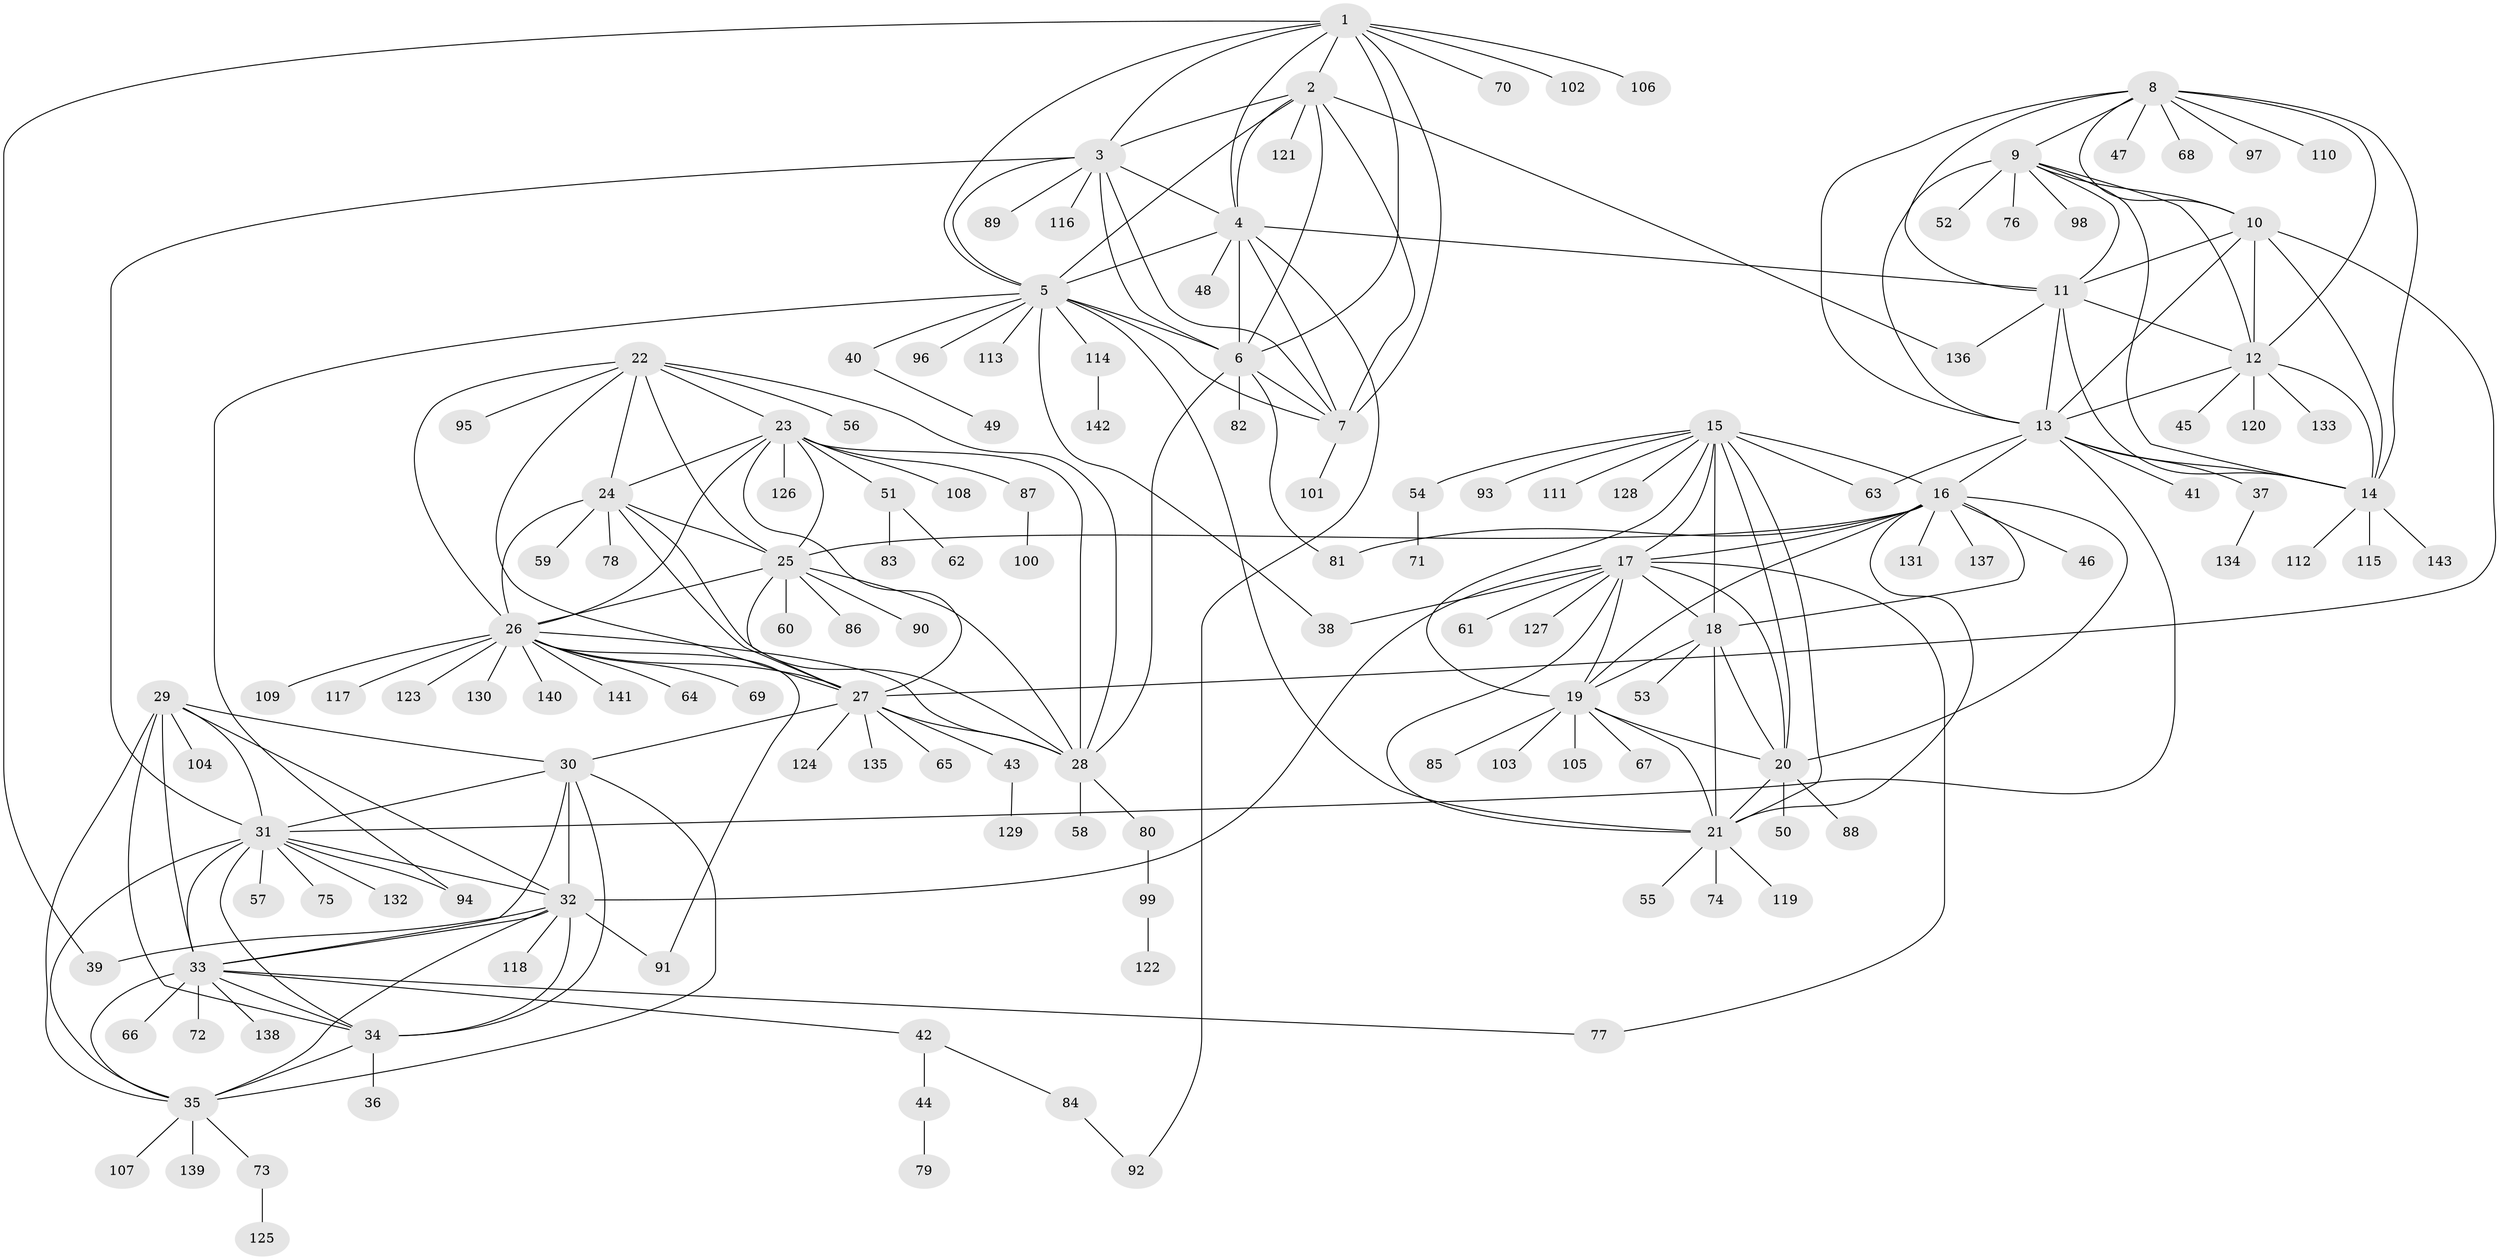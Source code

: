 // coarse degree distribution, {14: 0.013888888888888888, 1: 0.6666666666666666, 3: 0.027777777777777776, 9: 0.027777777777777776, 13: 0.013888888888888888, 2: 0.09722222222222222, 10: 0.013888888888888888, 5: 0.027777777777777776, 8: 0.013888888888888888, 4: 0.027777777777777776, 7: 0.027777777777777776, 6: 0.027777777777777776, 17: 0.013888888888888888}
// Generated by graph-tools (version 1.1) at 2025/37/03/04/25 23:37:38]
// undirected, 143 vertices, 232 edges
graph export_dot {
  node [color=gray90,style=filled];
  1;
  2;
  3;
  4;
  5;
  6;
  7;
  8;
  9;
  10;
  11;
  12;
  13;
  14;
  15;
  16;
  17;
  18;
  19;
  20;
  21;
  22;
  23;
  24;
  25;
  26;
  27;
  28;
  29;
  30;
  31;
  32;
  33;
  34;
  35;
  36;
  37;
  38;
  39;
  40;
  41;
  42;
  43;
  44;
  45;
  46;
  47;
  48;
  49;
  50;
  51;
  52;
  53;
  54;
  55;
  56;
  57;
  58;
  59;
  60;
  61;
  62;
  63;
  64;
  65;
  66;
  67;
  68;
  69;
  70;
  71;
  72;
  73;
  74;
  75;
  76;
  77;
  78;
  79;
  80;
  81;
  82;
  83;
  84;
  85;
  86;
  87;
  88;
  89;
  90;
  91;
  92;
  93;
  94;
  95;
  96;
  97;
  98;
  99;
  100;
  101;
  102;
  103;
  104;
  105;
  106;
  107;
  108;
  109;
  110;
  111;
  112;
  113;
  114;
  115;
  116;
  117;
  118;
  119;
  120;
  121;
  122;
  123;
  124;
  125;
  126;
  127;
  128;
  129;
  130;
  131;
  132;
  133;
  134;
  135;
  136;
  137;
  138;
  139;
  140;
  141;
  142;
  143;
  1 -- 2;
  1 -- 3;
  1 -- 4;
  1 -- 5;
  1 -- 6;
  1 -- 7;
  1 -- 39;
  1 -- 70;
  1 -- 102;
  1 -- 106;
  2 -- 3;
  2 -- 4;
  2 -- 5;
  2 -- 6;
  2 -- 7;
  2 -- 121;
  2 -- 136;
  3 -- 4;
  3 -- 5;
  3 -- 6;
  3 -- 7;
  3 -- 31;
  3 -- 89;
  3 -- 116;
  4 -- 5;
  4 -- 6;
  4 -- 7;
  4 -- 11;
  4 -- 48;
  4 -- 92;
  5 -- 6;
  5 -- 7;
  5 -- 21;
  5 -- 38;
  5 -- 40;
  5 -- 94;
  5 -- 96;
  5 -- 113;
  5 -- 114;
  6 -- 7;
  6 -- 28;
  6 -- 81;
  6 -- 82;
  7 -- 101;
  8 -- 9;
  8 -- 10;
  8 -- 11;
  8 -- 12;
  8 -- 13;
  8 -- 14;
  8 -- 47;
  8 -- 68;
  8 -- 97;
  8 -- 110;
  9 -- 10;
  9 -- 11;
  9 -- 12;
  9 -- 13;
  9 -- 14;
  9 -- 52;
  9 -- 76;
  9 -- 98;
  10 -- 11;
  10 -- 12;
  10 -- 13;
  10 -- 14;
  10 -- 27;
  11 -- 12;
  11 -- 13;
  11 -- 14;
  11 -- 136;
  12 -- 13;
  12 -- 14;
  12 -- 45;
  12 -- 120;
  12 -- 133;
  13 -- 14;
  13 -- 16;
  13 -- 31;
  13 -- 37;
  13 -- 41;
  13 -- 63;
  14 -- 112;
  14 -- 115;
  14 -- 143;
  15 -- 16;
  15 -- 17;
  15 -- 18;
  15 -- 19;
  15 -- 20;
  15 -- 21;
  15 -- 54;
  15 -- 63;
  15 -- 93;
  15 -- 111;
  15 -- 128;
  16 -- 17;
  16 -- 18;
  16 -- 19;
  16 -- 20;
  16 -- 21;
  16 -- 25;
  16 -- 46;
  16 -- 81;
  16 -- 131;
  16 -- 137;
  17 -- 18;
  17 -- 19;
  17 -- 20;
  17 -- 21;
  17 -- 32;
  17 -- 38;
  17 -- 61;
  17 -- 77;
  17 -- 127;
  18 -- 19;
  18 -- 20;
  18 -- 21;
  18 -- 53;
  19 -- 20;
  19 -- 21;
  19 -- 67;
  19 -- 85;
  19 -- 103;
  19 -- 105;
  20 -- 21;
  20 -- 50;
  20 -- 88;
  21 -- 55;
  21 -- 74;
  21 -- 119;
  22 -- 23;
  22 -- 24;
  22 -- 25;
  22 -- 26;
  22 -- 27;
  22 -- 28;
  22 -- 56;
  22 -- 95;
  23 -- 24;
  23 -- 25;
  23 -- 26;
  23 -- 27;
  23 -- 28;
  23 -- 51;
  23 -- 87;
  23 -- 108;
  23 -- 126;
  24 -- 25;
  24 -- 26;
  24 -- 27;
  24 -- 28;
  24 -- 59;
  24 -- 78;
  25 -- 26;
  25 -- 27;
  25 -- 28;
  25 -- 60;
  25 -- 86;
  25 -- 90;
  26 -- 27;
  26 -- 28;
  26 -- 64;
  26 -- 69;
  26 -- 91;
  26 -- 109;
  26 -- 117;
  26 -- 123;
  26 -- 130;
  26 -- 140;
  26 -- 141;
  27 -- 28;
  27 -- 30;
  27 -- 43;
  27 -- 65;
  27 -- 124;
  27 -- 135;
  28 -- 58;
  28 -- 80;
  29 -- 30;
  29 -- 31;
  29 -- 32;
  29 -- 33;
  29 -- 34;
  29 -- 35;
  29 -- 104;
  30 -- 31;
  30 -- 32;
  30 -- 33;
  30 -- 34;
  30 -- 35;
  31 -- 32;
  31 -- 33;
  31 -- 34;
  31 -- 35;
  31 -- 57;
  31 -- 75;
  31 -- 94;
  31 -- 132;
  32 -- 33;
  32 -- 34;
  32 -- 35;
  32 -- 39;
  32 -- 91;
  32 -- 118;
  33 -- 34;
  33 -- 35;
  33 -- 42;
  33 -- 66;
  33 -- 72;
  33 -- 77;
  33 -- 138;
  34 -- 35;
  34 -- 36;
  35 -- 73;
  35 -- 107;
  35 -- 139;
  37 -- 134;
  40 -- 49;
  42 -- 44;
  42 -- 84;
  43 -- 129;
  44 -- 79;
  51 -- 62;
  51 -- 83;
  54 -- 71;
  73 -- 125;
  80 -- 99;
  84 -- 92;
  87 -- 100;
  99 -- 122;
  114 -- 142;
}
